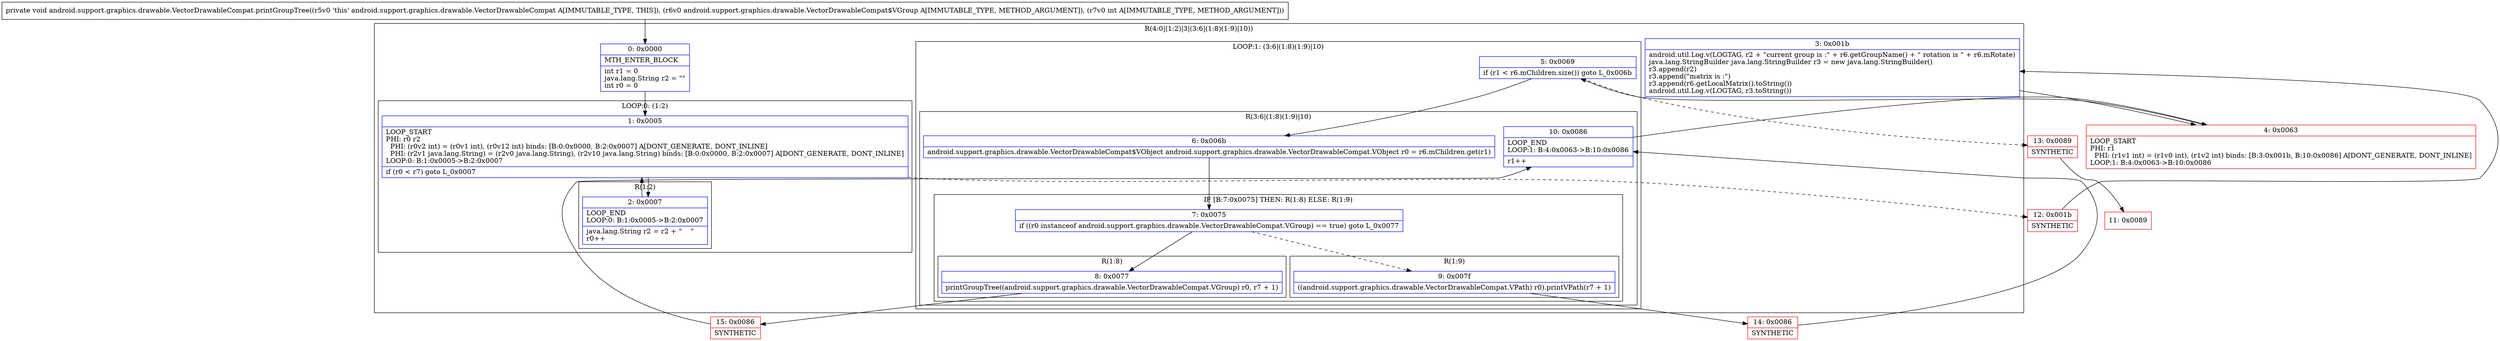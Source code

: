 digraph "CFG forandroid.support.graphics.drawable.VectorDrawableCompat.printGroupTree(Landroid\/support\/graphics\/drawable\/VectorDrawableCompat$VGroup;I)V" {
subgraph cluster_Region_928436240 {
label = "R(4:0|(1:2)|3|(3:6|(1:8)(1:9)|10))";
node [shape=record,color=blue];
Node_0 [shape=record,label="{0\:\ 0x0000|MTH_ENTER_BLOCK\l|int r1 = 0\ljava.lang.String r2 = \"\"\lint r0 = 0\l}"];
subgraph cluster_LoopRegion_487372318 {
label = "LOOP:0: (1:2)";
node [shape=record,color=blue];
Node_1 [shape=record,label="{1\:\ 0x0005|LOOP_START\lPHI: r0 r2 \l  PHI: (r0v2 int) = (r0v1 int), (r0v12 int) binds: [B:0:0x0000, B:2:0x0007] A[DONT_GENERATE, DONT_INLINE]\l  PHI: (r2v1 java.lang.String) = (r2v0 java.lang.String), (r2v10 java.lang.String) binds: [B:0:0x0000, B:2:0x0007] A[DONT_GENERATE, DONT_INLINE]\lLOOP:0: B:1:0x0005\-\>B:2:0x0007\l|if (r0 \< r7) goto L_0x0007\l}"];
subgraph cluster_Region_475734997 {
label = "R(1:2)";
node [shape=record,color=blue];
Node_2 [shape=record,label="{2\:\ 0x0007|LOOP_END\lLOOP:0: B:1:0x0005\-\>B:2:0x0007\l|java.lang.String r2 = r2 + \"    \"\lr0++\l}"];
}
}
Node_3 [shape=record,label="{3\:\ 0x001b|android.util.Log.v(LOGTAG, r2 + \"current group is :\" + r6.getGroupName() + \" rotation is \" + r6.mRotate)\ljava.lang.StringBuilder java.lang.StringBuilder r3 = new java.lang.StringBuilder()\lr3.append(r2)\lr3.append(\"matrix is :\")\lr3.append(r6.getLocalMatrix().toString())\landroid.util.Log.v(LOGTAG, r3.toString())\l}"];
subgraph cluster_LoopRegion_1519494541 {
label = "LOOP:1: (3:6|(1:8)(1:9)|10)";
node [shape=record,color=blue];
Node_5 [shape=record,label="{5\:\ 0x0069|if (r1 \< r6.mChildren.size()) goto L_0x006b\l}"];
subgraph cluster_Region_600990468 {
label = "R(3:6|(1:8)(1:9)|10)";
node [shape=record,color=blue];
Node_6 [shape=record,label="{6\:\ 0x006b|android.support.graphics.drawable.VectorDrawableCompat$VObject android.support.graphics.drawable.VectorDrawableCompat.VObject r0 = r6.mChildren.get(r1)\l}"];
subgraph cluster_IfRegion_1248249343 {
label = "IF [B:7:0x0075] THEN: R(1:8) ELSE: R(1:9)";
node [shape=record,color=blue];
Node_7 [shape=record,label="{7\:\ 0x0075|if ((r0 instanceof android.support.graphics.drawable.VectorDrawableCompat.VGroup) == true) goto L_0x0077\l}"];
subgraph cluster_Region_2048677364 {
label = "R(1:8)";
node [shape=record,color=blue];
Node_8 [shape=record,label="{8\:\ 0x0077|printGroupTree((android.support.graphics.drawable.VectorDrawableCompat.VGroup) r0, r7 + 1)\l}"];
}
subgraph cluster_Region_1058837737 {
label = "R(1:9)";
node [shape=record,color=blue];
Node_9 [shape=record,label="{9\:\ 0x007f|((android.support.graphics.drawable.VectorDrawableCompat.VPath) r0).printVPath(r7 + 1)\l}"];
}
}
Node_10 [shape=record,label="{10\:\ 0x0086|LOOP_END\lLOOP:1: B:4:0x0063\-\>B:10:0x0086\l|r1++\l}"];
}
}
}
Node_4 [shape=record,color=red,label="{4\:\ 0x0063|LOOP_START\lPHI: r1 \l  PHI: (r1v1 int) = (r1v0 int), (r1v2 int) binds: [B:3:0x001b, B:10:0x0086] A[DONT_GENERATE, DONT_INLINE]\lLOOP:1: B:4:0x0063\-\>B:10:0x0086\l}"];
Node_11 [shape=record,color=red,label="{11\:\ 0x0089}"];
Node_12 [shape=record,color=red,label="{12\:\ 0x001b|SYNTHETIC\l}"];
Node_13 [shape=record,color=red,label="{13\:\ 0x0089|SYNTHETIC\l}"];
Node_14 [shape=record,color=red,label="{14\:\ 0x0086|SYNTHETIC\l}"];
Node_15 [shape=record,color=red,label="{15\:\ 0x0086|SYNTHETIC\l}"];
MethodNode[shape=record,label="{private void android.support.graphics.drawable.VectorDrawableCompat.printGroupTree((r5v0 'this' android.support.graphics.drawable.VectorDrawableCompat A[IMMUTABLE_TYPE, THIS]), (r6v0 android.support.graphics.drawable.VectorDrawableCompat$VGroup A[IMMUTABLE_TYPE, METHOD_ARGUMENT]), (r7v0 int A[IMMUTABLE_TYPE, METHOD_ARGUMENT])) }"];
MethodNode -> Node_0;
Node_0 -> Node_1;
Node_1 -> Node_2;
Node_1 -> Node_12[style=dashed];
Node_2 -> Node_1;
Node_3 -> Node_4;
Node_5 -> Node_6;
Node_5 -> Node_13[style=dashed];
Node_6 -> Node_7;
Node_7 -> Node_8;
Node_7 -> Node_9[style=dashed];
Node_8 -> Node_15;
Node_9 -> Node_14;
Node_10 -> Node_4;
Node_4 -> Node_5;
Node_12 -> Node_3;
Node_13 -> Node_11;
Node_14 -> Node_10;
Node_15 -> Node_10;
}

